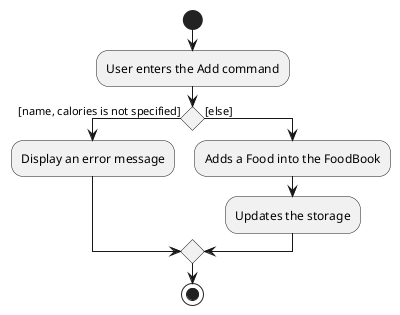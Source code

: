 @startuml
/' @author @akhilvuputuri'/

start
:User enters the Add command;

if () then ([name, calories is not specified])
    :Display an error message;
else ([else])
    :Adds a Food into the FoodBook;
    :Updates the storage;
endif
stop

@enduml
